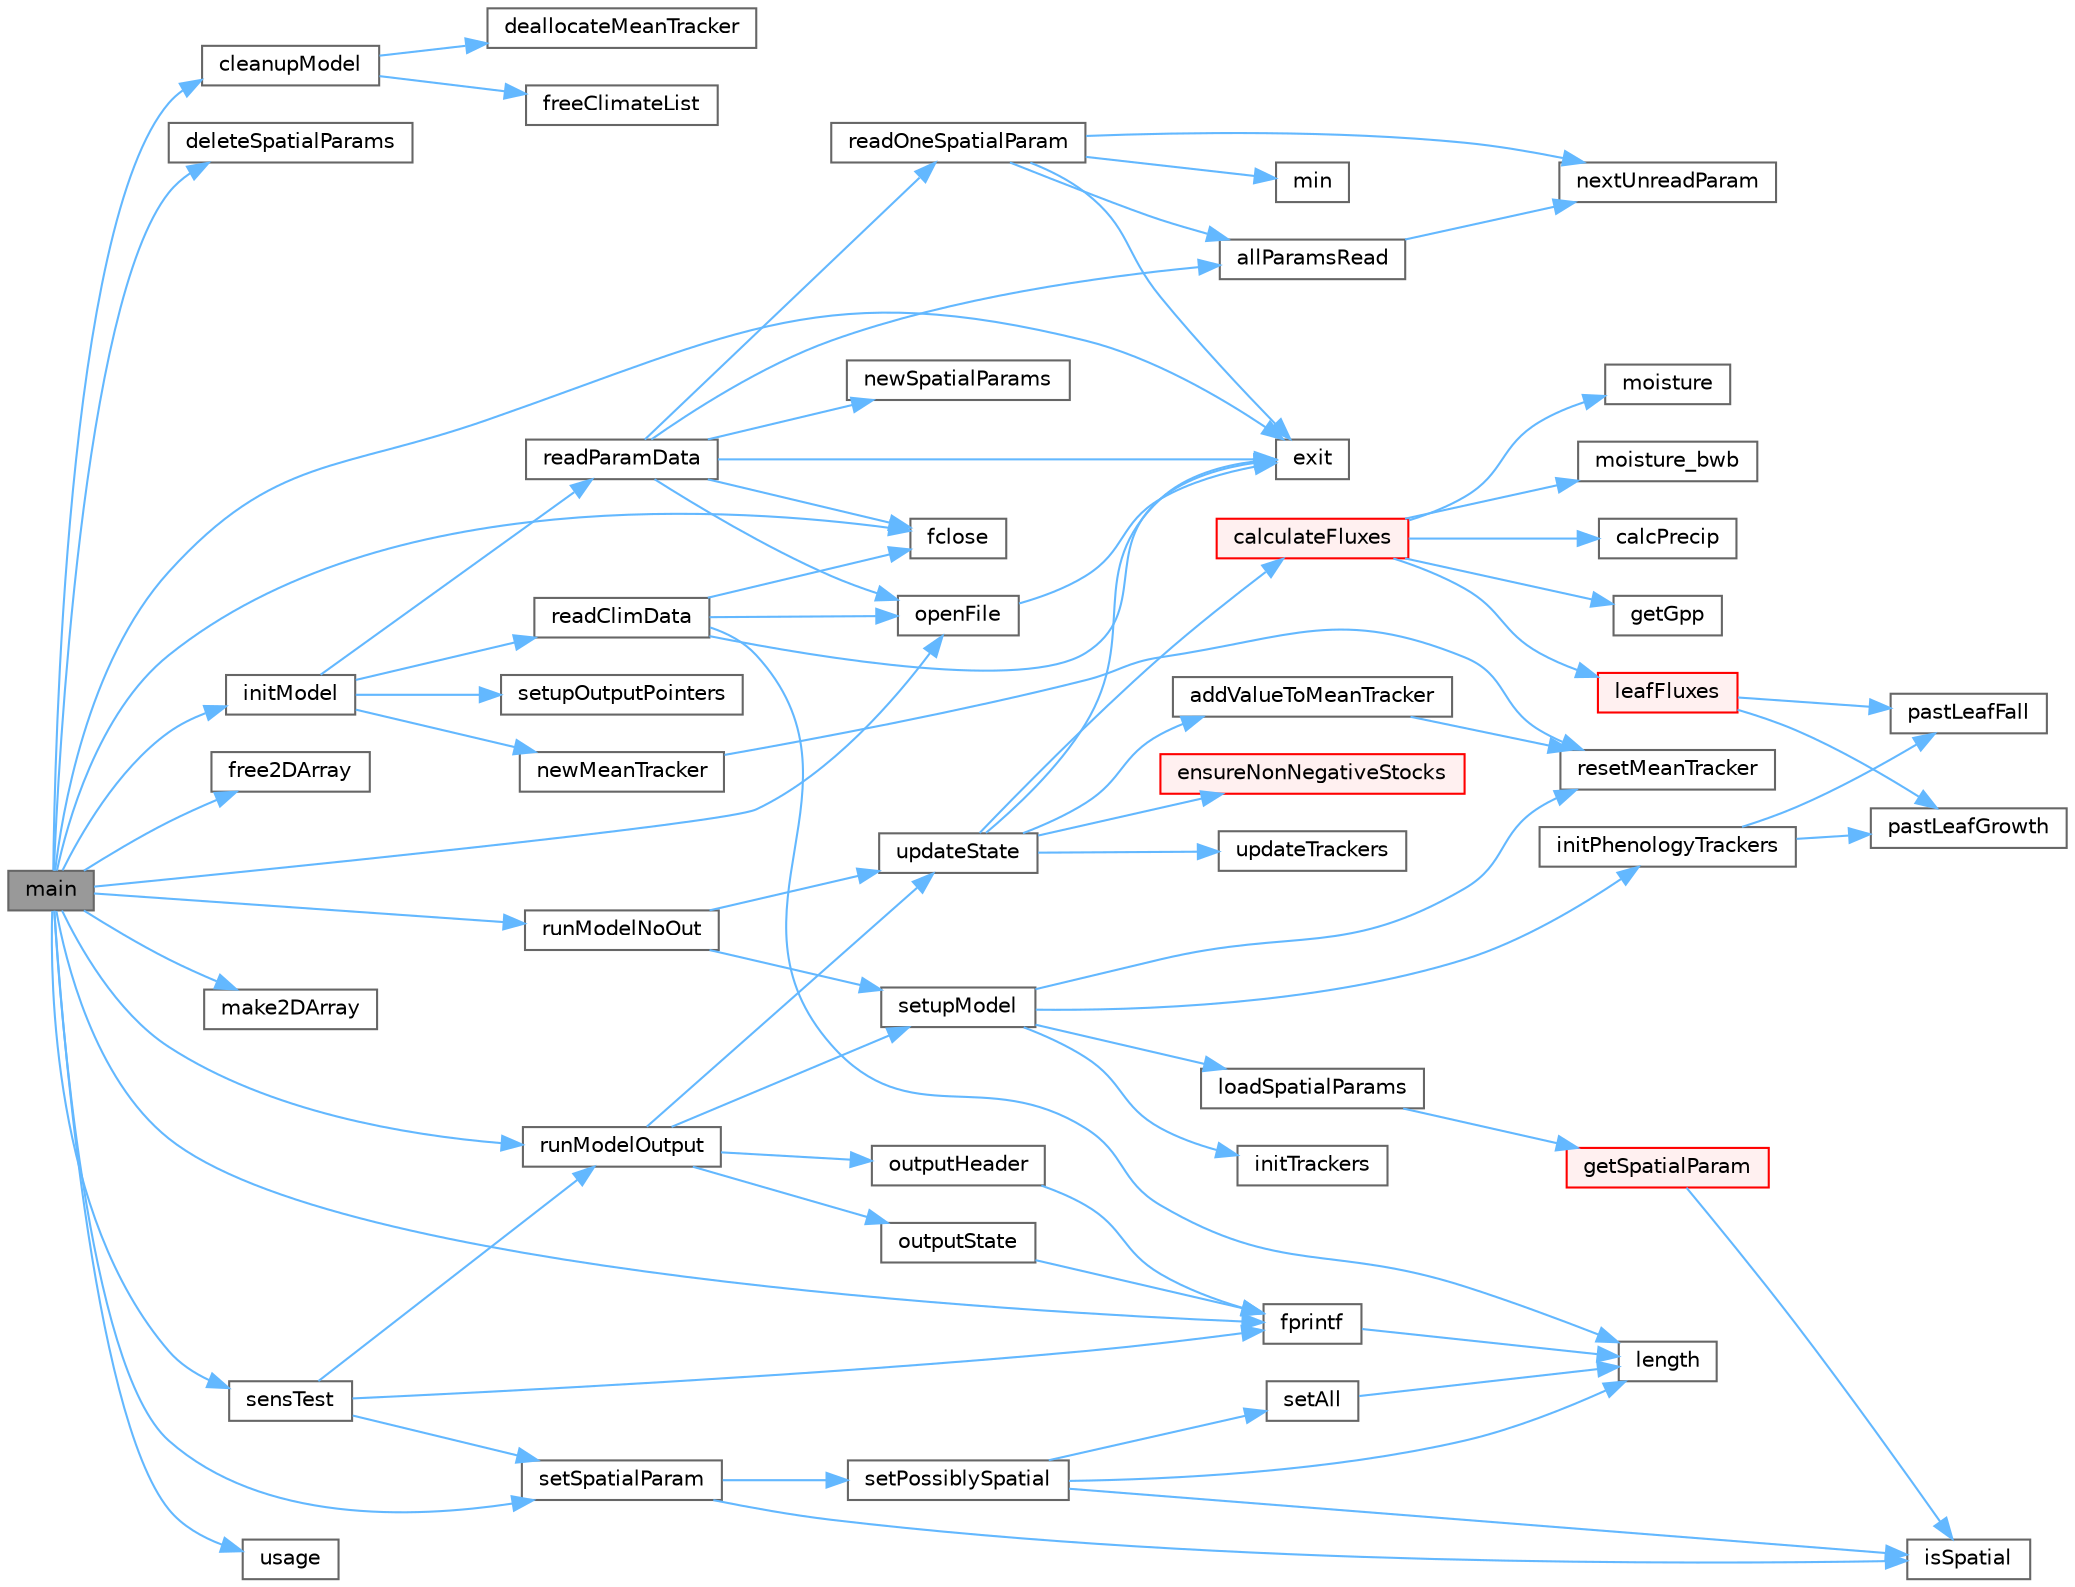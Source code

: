 digraph "main"
{
 // LATEX_PDF_SIZE
  bgcolor="transparent";
  edge [fontname=Helvetica,fontsize=10,labelfontname=Helvetica,labelfontsize=10];
  node [fontname=Helvetica,fontsize=10,shape=box,height=0.2,width=0.4];
  rankdir="LR";
  Node1 [id="Node000001",label="main",height=0.2,width=0.4,color="gray40", fillcolor="grey60", style="filled", fontcolor="black",tooltip=" "];
  Node1 -> Node2 [id="edge77_Node000001_Node000002",color="steelblue1",style="solid",tooltip=" "];
  Node2 [id="Node000002",label="cleanupModel",height=0.2,width=0.4,color="grey40", fillcolor="white", style="filled",URL="$d7/d63/sipnetv_jan2007_8c.html#a08ec54c820e36b47473164178295a1a8",tooltip=" "];
  Node2 -> Node3 [id="edge78_Node000002_Node000003",color="steelblue1",style="solid",tooltip=" "];
  Node3 [id="Node000003",label="deallocateMeanTracker",height=0.2,width=0.4,color="grey40", fillcolor="white", style="filled",URL="$d5/d1f/runmean_8c.html#ac19d52df9855de7455e094c7d9b11e79",tooltip=" "];
  Node2 -> Node4 [id="edge79_Node000002_Node000004",color="steelblue1",style="solid",tooltip=" "];
  Node4 [id="Node000004",label="freeClimateList",height=0.2,width=0.4,color="grey40", fillcolor="white", style="filled",URL="$d7/d63/sipnetv_jan2007_8c.html#ab780d817ab18239d11a00ce186690aac",tooltip=" "];
  Node1 -> Node5 [id="edge80_Node000001_Node000005",color="steelblue1",style="solid",tooltip=" "];
  Node5 [id="Node000005",label="deleteSpatialParams",height=0.2,width=0.4,color="grey40", fillcolor="white", style="filled",URL="$d7/dd8/_s_i_p_n_e_topts_in_2spatial_params_8c.html#a404edabdefb1ee943ba2b58f9c0dac37",tooltip=" "];
  Node1 -> Node6 [id="edge81_Node000001_Node000006",color="steelblue1",style="solid",tooltip=" "];
  Node6 [id="Node000006",label="exit",height=0.2,width=0.4,color="grey40", fillcolor="white", style="filled",URL="$da/d39/exit_handler_8c.html#a7b17e5913b7dff48eec9ba3976ccfd3c",tooltip=" "];
  Node1 -> Node7 [id="edge82_Node000001_Node000007",color="steelblue1",style="solid",tooltip=" "];
  Node7 [id="Node000007",label="fclose",height=0.2,width=0.4,color="grey40", fillcolor="white", style="filled",URL="$de/d55/preprocess_2climsteps_8m.html#a09890cf585bffdc75d5810e054f62779",tooltip=" "];
  Node1 -> Node8 [id="edge83_Node000001_Node000008",color="steelblue1",style="solid",tooltip=" "];
  Node8 [id="Node000008",label="fprintf",height=0.2,width=0.4,color="grey40", fillcolor="white", style="filled",URL="$db/d38/splitdata_8m.html#a1b55763cc205d6b6f157eefb24e20e4c",tooltip=" "];
  Node8 -> Node9 [id="edge84_Node000008_Node000009",color="steelblue1",style="solid",tooltip=" "];
  Node9 [id="Node000009",label="length",height=0.2,width=0.4,color="grey40", fillcolor="white", style="filled",URL="$d9/dce/daylen_8m.html#a86e0024c249e4a09333409ec56451e1e",tooltip=" "];
  Node1 -> Node10 [id="edge85_Node000001_Node000010",color="steelblue1",style="solid",tooltip=" "];
  Node10 [id="Node000010",label="free2DArray",height=0.2,width=0.4,color="grey40", fillcolor="white", style="filled",URL="$d9/dae/_s_i_p_n_e_topts_in_2util_8c.html#a7611ac8af983ccdaaadddb7de7b53c2b",tooltip=" "];
  Node1 -> Node11 [id="edge86_Node000001_Node000011",color="steelblue1",style="solid",tooltip=" "];
  Node11 [id="Node000011",label="initModel",height=0.2,width=0.4,color="grey40", fillcolor="white", style="filled",URL="$d7/d63/sipnetv_jan2007_8c.html#aab8396814fda2fdceeb284a7dca28fae",tooltip=" "];
  Node11 -> Node12 [id="edge87_Node000011_Node000012",color="steelblue1",style="solid",tooltip=" "];
  Node12 [id="Node000012",label="newMeanTracker",height=0.2,width=0.4,color="grey40", fillcolor="white", style="filled",URL="$d5/d1f/runmean_8c.html#a05982cf71148e3b1c4d8a2a14e0c93ab",tooltip=" "];
  Node12 -> Node13 [id="edge88_Node000012_Node000013",color="steelblue1",style="solid",tooltip=" "];
  Node13 [id="Node000013",label="resetMeanTracker",height=0.2,width=0.4,color="grey40", fillcolor="white", style="filled",URL="$d5/d1f/runmean_8c.html#aafa097eaf82986761f1920d2a1ed2457",tooltip=" "];
  Node11 -> Node14 [id="edge89_Node000011_Node000014",color="steelblue1",style="solid",tooltip=" "];
  Node14 [id="Node000014",label="readClimData",height=0.2,width=0.4,color="grey40", fillcolor="white", style="filled",URL="$d7/d63/sipnetv_jan2007_8c.html#a7f73f9d495f52b35feaaaf9a471370ae",tooltip=" "];
  Node14 -> Node6 [id="edge90_Node000014_Node000006",color="steelblue1",style="solid",tooltip=" "];
  Node14 -> Node7 [id="edge91_Node000014_Node000007",color="steelblue1",style="solid",tooltip=" "];
  Node14 -> Node9 [id="edge92_Node000014_Node000009",color="steelblue1",style="solid",tooltip=" "];
  Node14 -> Node15 [id="edge93_Node000014_Node000015",color="steelblue1",style="solid",tooltip=" "];
  Node15 [id="Node000015",label="openFile",height=0.2,width=0.4,color="grey40", fillcolor="white", style="filled",URL="$d9/d0c/bintotxt_8c.html#a043eed78149456a0cf4a77a71a6e340b",tooltip=" "];
  Node15 -> Node6 [id="edge94_Node000015_Node000006",color="steelblue1",style="solid",tooltip=" "];
  Node11 -> Node16 [id="edge95_Node000011_Node000016",color="steelblue1",style="solid",tooltip=" "];
  Node16 [id="Node000016",label="readParamData",height=0.2,width=0.4,color="grey40", fillcolor="white", style="filled",URL="$d7/d63/sipnetv_jan2007_8c.html#a28969b6887eee8f92820233b3738e879",tooltip=" "];
  Node16 -> Node17 [id="edge96_Node000016_Node000017",color="steelblue1",style="solid",tooltip=" "];
  Node17 [id="Node000017",label="allParamsRead",height=0.2,width=0.4,color="grey40", fillcolor="white", style="filled",URL="$d7/dd8/_s_i_p_n_e_topts_in_2spatial_params_8c.html#a418ef292091eb3db947671cd7306aea4",tooltip=" "];
  Node17 -> Node18 [id="edge97_Node000017_Node000018",color="steelblue1",style="solid",tooltip=" "];
  Node18 [id="Node000018",label="nextUnreadParam",height=0.2,width=0.4,color="grey40", fillcolor="white", style="filled",URL="$d7/dd8/_s_i_p_n_e_topts_in_2spatial_params_8c.html#a22ef3c733833d89269f7f731fdb51aed",tooltip=" "];
  Node16 -> Node6 [id="edge98_Node000016_Node000006",color="steelblue1",style="solid",tooltip=" "];
  Node16 -> Node7 [id="edge99_Node000016_Node000007",color="steelblue1",style="solid",tooltip=" "];
  Node16 -> Node19 [id="edge100_Node000016_Node000019",color="steelblue1",style="solid",tooltip=" "];
  Node19 [id="Node000019",label="newSpatialParams",height=0.2,width=0.4,color="grey40", fillcolor="white", style="filled",URL="$d7/dd8/_s_i_p_n_e_topts_in_2spatial_params_8c.html#af5e36d717bc31e1ccb0f18aac6736329",tooltip=" "];
  Node16 -> Node15 [id="edge101_Node000016_Node000015",color="steelblue1",style="solid",tooltip=" "];
  Node16 -> Node20 [id="edge102_Node000016_Node000020",color="steelblue1",style="solid",tooltip=" "];
  Node20 [id="Node000020",label="readOneSpatialParam",height=0.2,width=0.4,color="grey40", fillcolor="white", style="filled",URL="$d7/dd8/_s_i_p_n_e_topts_in_2spatial_params_8c.html#a3c628361c3a73187d7d189bf254f6d46",tooltip=" "];
  Node20 -> Node17 [id="edge103_Node000020_Node000017",color="steelblue1",style="solid",tooltip=" "];
  Node20 -> Node6 [id="edge104_Node000020_Node000006",color="steelblue1",style="solid",tooltip=" "];
  Node20 -> Node21 [id="edge105_Node000020_Node000021",color="steelblue1",style="solid",tooltip=" "];
  Node21 [id="Node000021",label="min",height=0.2,width=0.4,color="grey40", fillcolor="white", style="filled",URL="$de/d55/preprocess_2climsteps_8m.html#a05df90d9c39902969aec8cb81a3c8da9",tooltip=" "];
  Node20 -> Node18 [id="edge106_Node000020_Node000018",color="steelblue1",style="solid",tooltip=" "];
  Node11 -> Node22 [id="edge107_Node000011_Node000022",color="steelblue1",style="solid",tooltip=" "];
  Node22 [id="Node000022",label="setupOutputPointers",height=0.2,width=0.4,color="grey40", fillcolor="white", style="filled",URL="$d7/d63/sipnetv_jan2007_8c.html#a71bf09e1fcb91e2c9943759635f763f0",tooltip=" "];
  Node1 -> Node23 [id="edge108_Node000001_Node000023",color="steelblue1",style="solid",tooltip=" "];
  Node23 [id="Node000023",label="make2DArray",height=0.2,width=0.4,color="grey40", fillcolor="white", style="filled",URL="$d9/dae/_s_i_p_n_e_topts_in_2util_8c.html#acfd51a4f4e38b658d40ac54b748a9b49",tooltip=" "];
  Node1 -> Node15 [id="edge109_Node000001_Node000015",color="steelblue1",style="solid",tooltip=" "];
  Node1 -> Node24 [id="edge110_Node000001_Node000024",color="steelblue1",style="solid",tooltip=" "];
  Node24 [id="Node000024",label="runModelNoOut",height=0.2,width=0.4,color="grey40", fillcolor="white", style="filled",URL="$d7/d63/sipnetv_jan2007_8c.html#a2ac1d1cf6a1203f72d581617a9618026",tooltip=" "];
  Node24 -> Node25 [id="edge111_Node000024_Node000025",color="steelblue1",style="solid",tooltip=" "];
  Node25 [id="Node000025",label="setupModel",height=0.2,width=0.4,color="grey40", fillcolor="white", style="filled",URL="$d7/d63/sipnetv_jan2007_8c.html#a0efad227d8e097ade293ef92ec87b26e",tooltip=" "];
  Node25 -> Node26 [id="edge112_Node000025_Node000026",color="steelblue1",style="solid",tooltip=" "];
  Node26 [id="Node000026",label="initPhenologyTrackers",height=0.2,width=0.4,color="grey40", fillcolor="white", style="filled",URL="$d7/d63/sipnetv_jan2007_8c.html#a5c7993de818df1e23101f7b5c7ae79b7",tooltip=" "];
  Node26 -> Node27 [id="edge113_Node000026_Node000027",color="steelblue1",style="solid",tooltip=" "];
  Node27 [id="Node000027",label="pastLeafFall",height=0.2,width=0.4,color="grey40", fillcolor="white", style="filled",URL="$d7/d63/sipnetv_jan2007_8c.html#a9d42469c8cdb3e676e1958c57da19547",tooltip=" "];
  Node26 -> Node28 [id="edge114_Node000026_Node000028",color="steelblue1",style="solid",tooltip=" "];
  Node28 [id="Node000028",label="pastLeafGrowth",height=0.2,width=0.4,color="grey40", fillcolor="white", style="filled",URL="$d7/d63/sipnetv_jan2007_8c.html#a629ee475c747e21157b6d448454d1647",tooltip=" "];
  Node25 -> Node29 [id="edge115_Node000025_Node000029",color="steelblue1",style="solid",tooltip=" "];
  Node29 [id="Node000029",label="initTrackers",height=0.2,width=0.4,color="grey40", fillcolor="white", style="filled",URL="$d7/d63/sipnetv_jan2007_8c.html#af9cf81e2509a32497ab85f75e1edcf9e",tooltip=" "];
  Node25 -> Node30 [id="edge116_Node000025_Node000030",color="steelblue1",style="solid",tooltip=" "];
  Node30 [id="Node000030",label="loadSpatialParams",height=0.2,width=0.4,color="grey40", fillcolor="white", style="filled",URL="$d7/dd8/_s_i_p_n_e_topts_in_2spatial_params_8c.html#ad416c787f51b053e50264b97cc56f425",tooltip=" "];
  Node30 -> Node31 [id="edge117_Node000030_Node000031",color="steelblue1",style="solid",tooltip=" "];
  Node31 [id="Node000031",label="getSpatialParam",height=0.2,width=0.4,color="red", fillcolor="#FFF0F0", style="filled",URL="$d7/dd8/_s_i_p_n_e_topts_in_2spatial_params_8c.html#ac941eee725b3734909015835a7cad499",tooltip=" "];
  Node31 -> Node33 [id="edge118_Node000031_Node000033",color="steelblue1",style="solid",tooltip=" "];
  Node33 [id="Node000033",label="isSpatial",height=0.2,width=0.4,color="grey40", fillcolor="white", style="filled",URL="$d7/dd8/_s_i_p_n_e_topts_in_2spatial_params_8c.html#ae99fa2266ffe4ed506690f3cf382e26e",tooltip=" "];
  Node25 -> Node13 [id="edge119_Node000025_Node000013",color="steelblue1",style="solid",tooltip=" "];
  Node24 -> Node34 [id="edge120_Node000024_Node000034",color="steelblue1",style="solid",tooltip=" "];
  Node34 [id="Node000034",label="updateState",height=0.2,width=0.4,color="grey40", fillcolor="white", style="filled",URL="$d7/d63/sipnetv_jan2007_8c.html#aa5dabf4a89c5e3410a829e6a3d042c1f",tooltip=" "];
  Node34 -> Node35 [id="edge121_Node000034_Node000035",color="steelblue1",style="solid",tooltip=" "];
  Node35 [id="Node000035",label="addValueToMeanTracker",height=0.2,width=0.4,color="grey40", fillcolor="white", style="filled",URL="$d5/d1f/runmean_8c.html#a3b3e682c43d0a347c6eaf7de4cb68a16",tooltip=" "];
  Node35 -> Node13 [id="edge122_Node000035_Node000013",color="steelblue1",style="solid",tooltip=" "];
  Node34 -> Node36 [id="edge123_Node000034_Node000036",color="steelblue1",style="solid",tooltip=" "];
  Node36 [id="Node000036",label="calculateFluxes",height=0.2,width=0.4,color="red", fillcolor="#FFF0F0", style="filled",URL="$d7/d63/sipnetv_jan2007_8c.html#a8938f698e8ab7e67b5793587b3030f09",tooltip=" "];
  Node36 -> Node37 [id="edge124_Node000036_Node000037",color="steelblue1",style="solid",tooltip=" "];
  Node37 [id="Node000037",label="calcPrecip",height=0.2,width=0.4,color="grey40", fillcolor="white", style="filled",URL="$d7/d63/sipnetv_jan2007_8c.html#a74d1f0563b41ce09b39c84d512f660f3",tooltip=" "];
  Node36 -> Node38 [id="edge125_Node000036_Node000038",color="steelblue1",style="solid",tooltip=" "];
  Node38 [id="Node000038",label="getGpp",height=0.2,width=0.4,color="grey40", fillcolor="white", style="filled",URL="$d7/d63/sipnetv_jan2007_8c.html#a8c2f0ba72fdaae9e3836745acd5fc7eb",tooltip=" "];
  Node36 -> Node39 [id="edge126_Node000036_Node000039",color="steelblue1",style="solid",tooltip=" "];
  Node39 [id="Node000039",label="leafFluxes",height=0.2,width=0.4,color="red", fillcolor="#FFF0F0", style="filled",URL="$d7/d63/sipnetv_jan2007_8c.html#a3141adc9db6e20c6bdb1a11f7d779d1b",tooltip=" "];
  Node39 -> Node27 [id="edge127_Node000039_Node000027",color="steelblue1",style="solid",tooltip=" "];
  Node39 -> Node28 [id="edge128_Node000039_Node000028",color="steelblue1",style="solid",tooltip=" "];
  Node36 -> Node41 [id="edge129_Node000036_Node000041",color="steelblue1",style="solid",tooltip=" "];
  Node41 [id="Node000041",label="moisture",height=0.2,width=0.4,color="grey40", fillcolor="white", style="filled",URL="$d7/d63/sipnetv_jan2007_8c.html#ae1cde3b069d0958828a9739fd94755db",tooltip=" "];
  Node36 -> Node42 [id="edge130_Node000036_Node000042",color="steelblue1",style="solid",tooltip=" "];
  Node42 [id="Node000042",label="moisture_bwb",height=0.2,width=0.4,color="grey40", fillcolor="white", style="filled",URL="$d7/d63/sipnetv_jan2007_8c.html#acc279bdd0b02c482eb0676a2db7513dd",tooltip=" "];
  Node34 -> Node55 [id="edge131_Node000034_Node000055",color="steelblue1",style="solid",tooltip=" "];
  Node55 [id="Node000055",label="ensureNonNegativeStocks",height=0.2,width=0.4,color="red", fillcolor="#FFF0F0", style="filled",URL="$d7/d63/sipnetv_jan2007_8c.html#a4b4f01208ed83dd71fd4de4193024692",tooltip=" "];
  Node34 -> Node6 [id="edge132_Node000034_Node000006",color="steelblue1",style="solid",tooltip=" "];
  Node34 -> Node57 [id="edge133_Node000034_Node000057",color="steelblue1",style="solid",tooltip=" "];
  Node57 [id="Node000057",label="updateTrackers",height=0.2,width=0.4,color="grey40", fillcolor="white", style="filled",URL="$d7/d63/sipnetv_jan2007_8c.html#a8b7178c18acaf22dffc942561473d6bb",tooltip=" "];
  Node1 -> Node58 [id="edge134_Node000001_Node000058",color="steelblue1",style="solid",tooltip=" "];
  Node58 [id="Node000058",label="runModelOutput",height=0.2,width=0.4,color="grey40", fillcolor="white", style="filled",URL="$d7/d63/sipnetv_jan2007_8c.html#acf0244732d4eadad6cd97f0ee7e61fbe",tooltip=" "];
  Node58 -> Node59 [id="edge135_Node000058_Node000059",color="steelblue1",style="solid",tooltip=" "];
  Node59 [id="Node000059",label="outputHeader",height=0.2,width=0.4,color="grey40", fillcolor="white", style="filled",URL="$d7/d63/sipnetv_jan2007_8c.html#afe7a3ea0ba3ae1f21f777e75be954d88",tooltip=" "];
  Node59 -> Node8 [id="edge136_Node000059_Node000008",color="steelblue1",style="solid",tooltip=" "];
  Node58 -> Node60 [id="edge137_Node000058_Node000060",color="steelblue1",style="solid",tooltip=" "];
  Node60 [id="Node000060",label="outputState",height=0.2,width=0.4,color="grey40", fillcolor="white", style="filled",URL="$d7/d63/sipnetv_jan2007_8c.html#aafb7702a7e224d9e8402df7a2ca700b3",tooltip=" "];
  Node60 -> Node8 [id="edge138_Node000060_Node000008",color="steelblue1",style="solid",tooltip=" "];
  Node58 -> Node25 [id="edge139_Node000058_Node000025",color="steelblue1",style="solid",tooltip=" "];
  Node58 -> Node34 [id="edge140_Node000058_Node000034",color="steelblue1",style="solid",tooltip=" "];
  Node1 -> Node61 [id="edge141_Node000001_Node000061",color="steelblue1",style="solid",tooltip=" "];
  Node61 [id="Node000061",label="sensTest",height=0.2,width=0.4,color="grey40", fillcolor="white", style="filled",URL="$d7/d63/sipnetv_jan2007_8c.html#a581c8a6619c678370bae24de1cc9b502",tooltip=" "];
  Node61 -> Node8 [id="edge142_Node000061_Node000008",color="steelblue1",style="solid",tooltip=" "];
  Node61 -> Node58 [id="edge143_Node000061_Node000058",color="steelblue1",style="solid",tooltip=" "];
  Node61 -> Node62 [id="edge144_Node000061_Node000062",color="steelblue1",style="solid",tooltip=" "];
  Node62 [id="Node000062",label="setSpatialParam",height=0.2,width=0.4,color="grey40", fillcolor="white", style="filled",URL="$d7/dd8/_s_i_p_n_e_topts_in_2spatial_params_8c.html#a16ba110c016f1bf915e2cb39aa044b96",tooltip=" "];
  Node62 -> Node33 [id="edge145_Node000062_Node000033",color="steelblue1",style="solid",tooltip=" "];
  Node62 -> Node63 [id="edge146_Node000062_Node000063",color="steelblue1",style="solid",tooltip=" "];
  Node63 [id="Node000063",label="setPossiblySpatial",height=0.2,width=0.4,color="grey40", fillcolor="white", style="filled",URL="$d7/dd8/_s_i_p_n_e_topts_in_2spatial_params_8c.html#a6408e0394af508aa2c48021b712a2bdd",tooltip=" "];
  Node63 -> Node33 [id="edge147_Node000063_Node000033",color="steelblue1",style="solid",tooltip=" "];
  Node63 -> Node9 [id="edge148_Node000063_Node000009",color="steelblue1",style="solid",tooltip=" "];
  Node63 -> Node64 [id="edge149_Node000063_Node000064",color="steelblue1",style="solid",tooltip=" "];
  Node64 [id="Node000064",label="setAll",height=0.2,width=0.4,color="grey40", fillcolor="white", style="filled",URL="$d7/dd8/_s_i_p_n_e_topts_in_2spatial_params_8c.html#ab81f54de2aa764b487efc4c6164859e4",tooltip=" "];
  Node64 -> Node9 [id="edge150_Node000064_Node000009",color="steelblue1",style="solid",tooltip=" "];
  Node1 -> Node62 [id="edge151_Node000001_Node000062",color="steelblue1",style="solid",tooltip=" "];
  Node1 -> Node65 [id="edge152_Node000001_Node000065",color="steelblue1",style="solid",tooltip=" "];
  Node65 [id="Node000065",label="usage",height=0.2,width=0.4,color="grey40", fillcolor="white", style="filled",URL="$d5/d9e/frontend_girdle_8c.html#af3fc073cbe5282a8dcb2a1380512b3e8",tooltip=" "];
}
